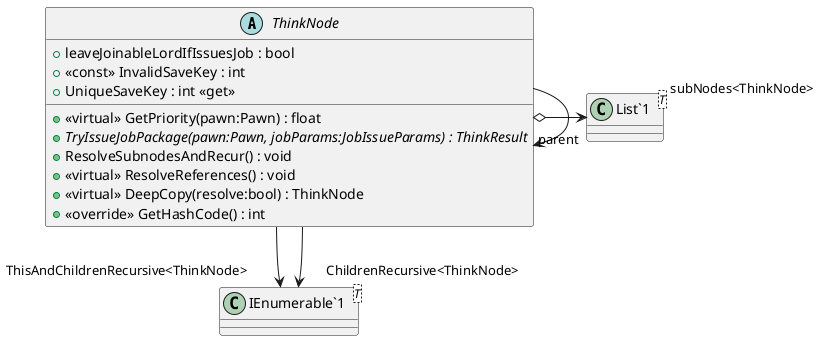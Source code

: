 @startuml
abstract class ThinkNode {
    + leaveJoinableLordIfIssuesJob : bool
    + <<const>> InvalidSaveKey : int
    + UniqueSaveKey : int <<get>>
    + <<virtual>> GetPriority(pawn:Pawn) : float
    + {abstract} TryIssueJobPackage(pawn:Pawn, jobParams:JobIssueParams) : ThinkResult
    + ResolveSubnodesAndRecur() : void
    + <<virtual>> ResolveReferences() : void
    + <<virtual>> DeepCopy(resolve:bool) : ThinkNode
    + <<override>> GetHashCode() : int
}
class "List`1"<T> {
}
class "IEnumerable`1"<T> {
}
ThinkNode o-> "subNodes<ThinkNode>" "List`1"
ThinkNode --> "parent" ThinkNode
ThinkNode --> "ThisAndChildrenRecursive<ThinkNode>" "IEnumerable`1"
ThinkNode --> "ChildrenRecursive<ThinkNode>" "IEnumerable`1"
@enduml
